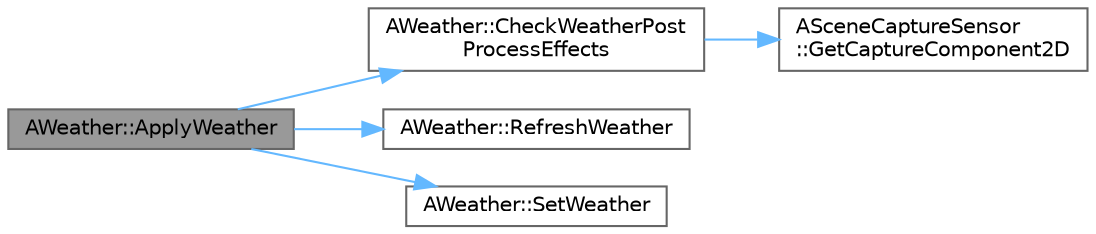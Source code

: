 digraph "AWeather::ApplyWeather"
{
 // INTERACTIVE_SVG=YES
 // LATEX_PDF_SIZE
  bgcolor="transparent";
  edge [fontname=Helvetica,fontsize=10,labelfontname=Helvetica,labelfontsize=10];
  node [fontname=Helvetica,fontsize=10,shape=box,height=0.2,width=0.4];
  rankdir="LR";
  Node1 [id="Node000001",label="AWeather::ApplyWeather",height=0.2,width=0.4,color="gray40", fillcolor="grey60", style="filled", fontcolor="black",tooltip="Update the weather parameters and notifies it to the blueprint's event"];
  Node1 -> Node2 [id="edge1_Node000001_Node000002",color="steelblue1",style="solid",tooltip=" "];
  Node2 [id="Node000002",label="AWeather::CheckWeatherPost\lProcessEffects",height=0.2,width=0.4,color="grey40", fillcolor="white", style="filled",URL="$de/d75/classAWeather.html#a924ac29b9a6ab92c8137da8661e2b35a",tooltip=" "];
  Node2 -> Node3 [id="edge2_Node000002_Node000003",color="steelblue1",style="solid",tooltip=" "];
  Node3 [id="Node000003",label="ASceneCaptureSensor\l::GetCaptureComponent2D",height=0.2,width=0.4,color="grey40", fillcolor="white", style="filled",URL="$d4/d60/classASceneCaptureSensor.html#a6abb372aa02dac0b573a671ccc74714d",tooltip=" "];
  Node1 -> Node4 [id="edge3_Node000001_Node000004",color="steelblue1",style="solid",tooltip=" "];
  Node4 [id="Node000004",label="AWeather::RefreshWeather",height=0.2,width=0.4,color="grey40", fillcolor="white", style="filled",URL="$de/d75/classAWeather.html#abfa22fbe6e2940b283a6b186aec0cd60",tooltip=" "];
  Node1 -> Node5 [id="edge4_Node000001_Node000005",color="steelblue1",style="solid",tooltip=" "];
  Node5 [id="Node000005",label="AWeather::SetWeather",height=0.2,width=0.4,color="grey40", fillcolor="white", style="filled",URL="$de/d75/classAWeather.html#a1d5e23c1fd032babebd0a258aa555cdf",tooltip="Update the weather parameters without notifing it to the blueprint's event"];
}
